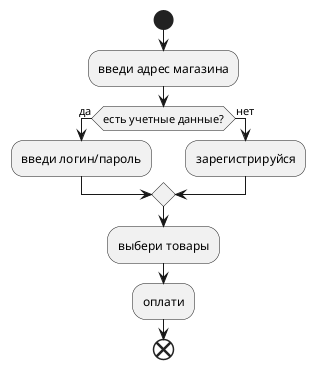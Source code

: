 @startuml
start
:введи адрес магазина;
if (есть учетные данные?) then (да)
:введи логин/пароль;
else (нет)
:зарегистрируйся;
endif
:выбери товары;
:оплати;
end
@enduml
